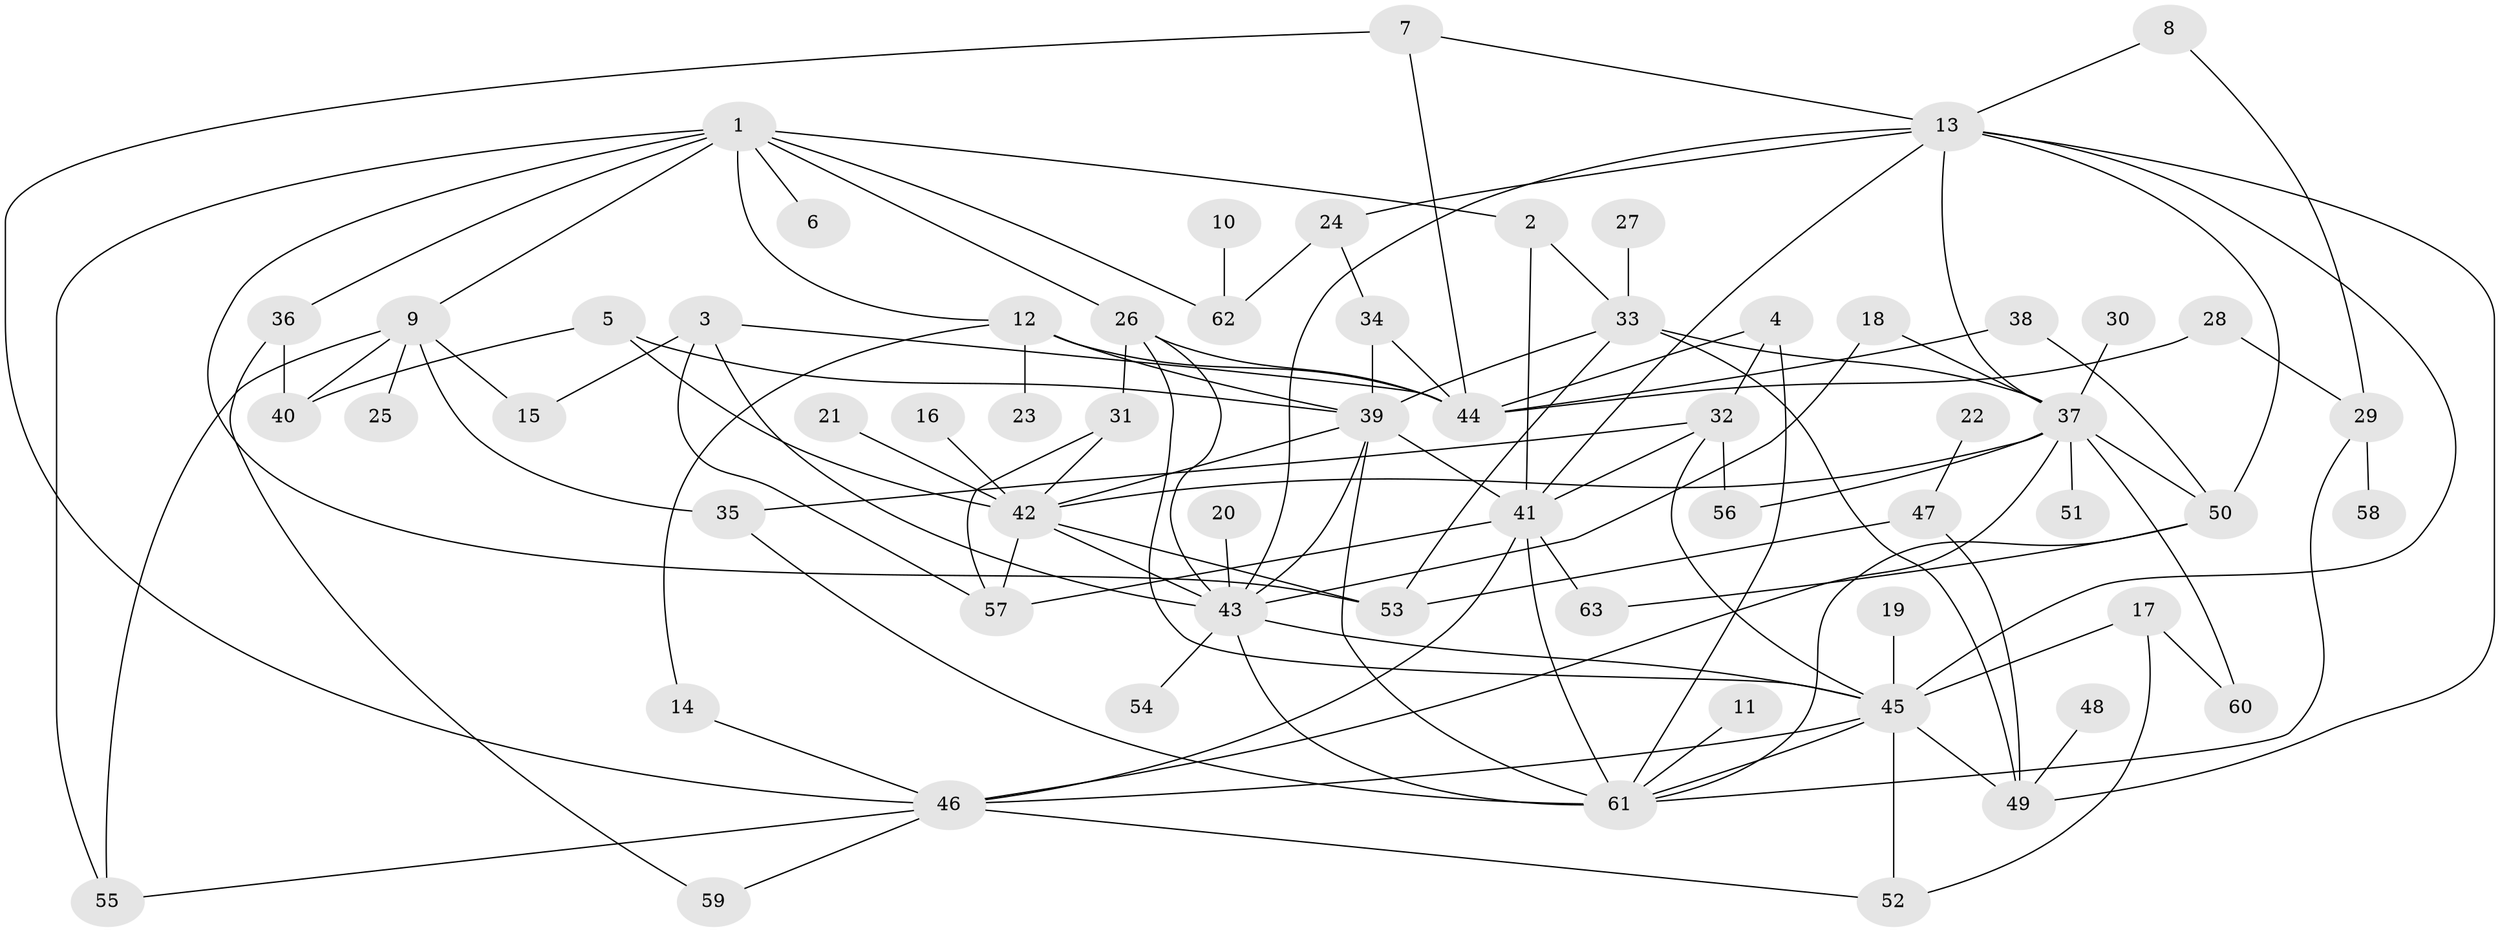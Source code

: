 // original degree distribution, {7: 0.031746031746031744, 6: 0.03968253968253968, 3: 0.21428571428571427, 4: 0.16666666666666666, 2: 0.31746031746031744, 9: 0.007936507936507936, 1: 0.18253968253968253, 5: 0.03968253968253968}
// Generated by graph-tools (version 1.1) at 2025/49/03/09/25 03:49:26]
// undirected, 63 vertices, 116 edges
graph export_dot {
graph [start="1"]
  node [color=gray90,style=filled];
  1;
  2;
  3;
  4;
  5;
  6;
  7;
  8;
  9;
  10;
  11;
  12;
  13;
  14;
  15;
  16;
  17;
  18;
  19;
  20;
  21;
  22;
  23;
  24;
  25;
  26;
  27;
  28;
  29;
  30;
  31;
  32;
  33;
  34;
  35;
  36;
  37;
  38;
  39;
  40;
  41;
  42;
  43;
  44;
  45;
  46;
  47;
  48;
  49;
  50;
  51;
  52;
  53;
  54;
  55;
  56;
  57;
  58;
  59;
  60;
  61;
  62;
  63;
  1 -- 2 [weight=1.0];
  1 -- 6 [weight=1.0];
  1 -- 9 [weight=1.0];
  1 -- 12 [weight=1.0];
  1 -- 26 [weight=1.0];
  1 -- 36 [weight=1.0];
  1 -- 53 [weight=1.0];
  1 -- 55 [weight=1.0];
  1 -- 62 [weight=1.0];
  2 -- 33 [weight=1.0];
  2 -- 41 [weight=1.0];
  3 -- 15 [weight=1.0];
  3 -- 43 [weight=1.0];
  3 -- 44 [weight=1.0];
  3 -- 57 [weight=1.0];
  4 -- 32 [weight=1.0];
  4 -- 44 [weight=1.0];
  4 -- 61 [weight=1.0];
  5 -- 39 [weight=1.0];
  5 -- 40 [weight=1.0];
  5 -- 42 [weight=1.0];
  7 -- 13 [weight=1.0];
  7 -- 44 [weight=1.0];
  7 -- 46 [weight=1.0];
  8 -- 13 [weight=1.0];
  8 -- 29 [weight=1.0];
  9 -- 15 [weight=1.0];
  9 -- 25 [weight=1.0];
  9 -- 35 [weight=1.0];
  9 -- 40 [weight=1.0];
  9 -- 55 [weight=1.0];
  10 -- 62 [weight=1.0];
  11 -- 61 [weight=1.0];
  12 -- 14 [weight=1.0];
  12 -- 23 [weight=1.0];
  12 -- 39 [weight=1.0];
  12 -- 44 [weight=1.0];
  13 -- 24 [weight=1.0];
  13 -- 37 [weight=1.0];
  13 -- 41 [weight=1.0];
  13 -- 43 [weight=1.0];
  13 -- 45 [weight=1.0];
  13 -- 49 [weight=1.0];
  13 -- 50 [weight=1.0];
  14 -- 46 [weight=1.0];
  16 -- 42 [weight=1.0];
  17 -- 45 [weight=1.0];
  17 -- 52 [weight=1.0];
  17 -- 60 [weight=1.0];
  18 -- 37 [weight=1.0];
  18 -- 43 [weight=1.0];
  19 -- 45 [weight=1.0];
  20 -- 43 [weight=1.0];
  21 -- 42 [weight=1.0];
  22 -- 47 [weight=1.0];
  24 -- 34 [weight=1.0];
  24 -- 62 [weight=1.0];
  26 -- 31 [weight=1.0];
  26 -- 43 [weight=1.0];
  26 -- 44 [weight=1.0];
  26 -- 45 [weight=1.0];
  27 -- 33 [weight=1.0];
  28 -- 29 [weight=1.0];
  28 -- 44 [weight=1.0];
  29 -- 58 [weight=1.0];
  29 -- 61 [weight=1.0];
  30 -- 37 [weight=1.0];
  31 -- 42 [weight=1.0];
  31 -- 57 [weight=1.0];
  32 -- 35 [weight=1.0];
  32 -- 41 [weight=1.0];
  32 -- 45 [weight=1.0];
  32 -- 56 [weight=1.0];
  33 -- 37 [weight=1.0];
  33 -- 39 [weight=1.0];
  33 -- 49 [weight=1.0];
  33 -- 53 [weight=1.0];
  34 -- 39 [weight=1.0];
  34 -- 44 [weight=1.0];
  35 -- 61 [weight=1.0];
  36 -- 40 [weight=1.0];
  36 -- 59 [weight=1.0];
  37 -- 42 [weight=1.0];
  37 -- 46 [weight=1.0];
  37 -- 50 [weight=1.0];
  37 -- 51 [weight=1.0];
  37 -- 56 [weight=1.0];
  37 -- 60 [weight=1.0];
  38 -- 44 [weight=1.0];
  38 -- 50 [weight=1.0];
  39 -- 41 [weight=1.0];
  39 -- 42 [weight=1.0];
  39 -- 43 [weight=1.0];
  39 -- 61 [weight=2.0];
  41 -- 46 [weight=1.0];
  41 -- 57 [weight=1.0];
  41 -- 61 [weight=1.0];
  41 -- 63 [weight=1.0];
  42 -- 43 [weight=1.0];
  42 -- 53 [weight=1.0];
  42 -- 57 [weight=1.0];
  43 -- 45 [weight=1.0];
  43 -- 54 [weight=1.0];
  43 -- 61 [weight=1.0];
  45 -- 46 [weight=1.0];
  45 -- 49 [weight=1.0];
  45 -- 52 [weight=1.0];
  45 -- 61 [weight=1.0];
  46 -- 52 [weight=1.0];
  46 -- 55 [weight=1.0];
  46 -- 59 [weight=1.0];
  47 -- 49 [weight=1.0];
  47 -- 53 [weight=1.0];
  48 -- 49 [weight=1.0];
  50 -- 61 [weight=1.0];
  50 -- 63 [weight=1.0];
}
